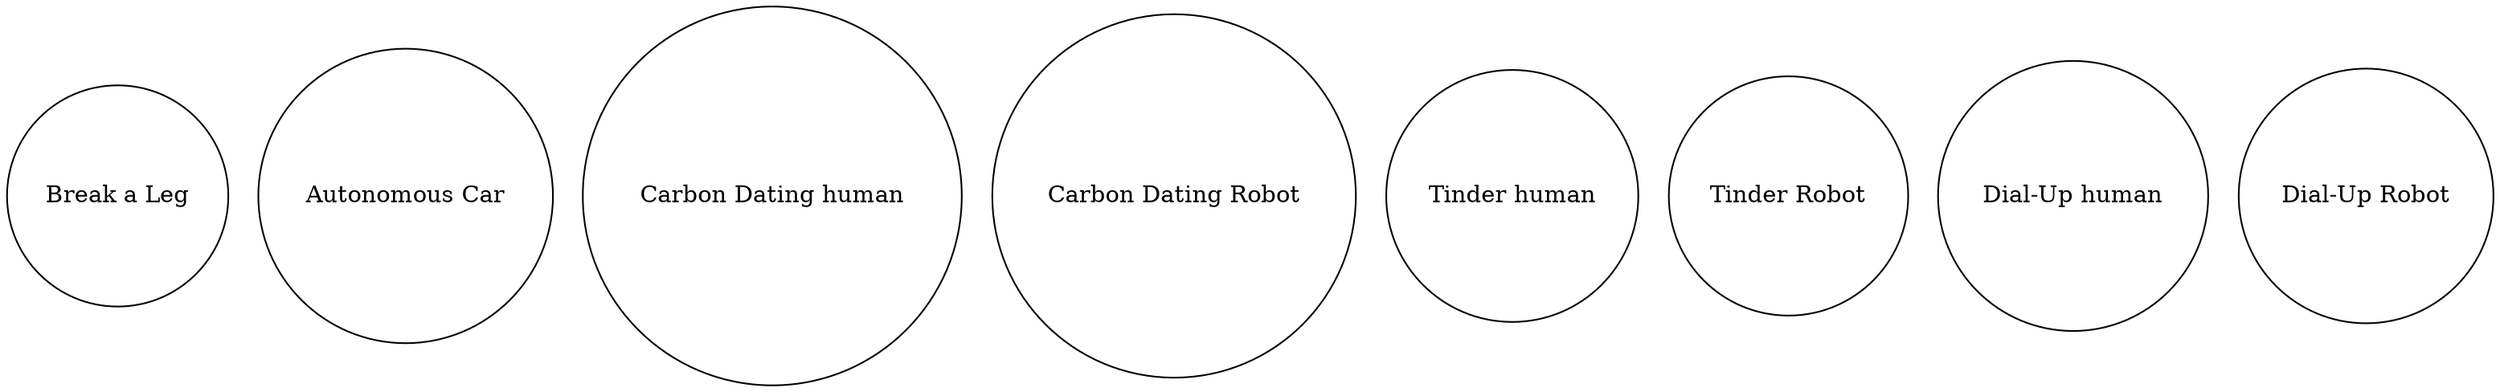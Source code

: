 digraph "Unconnected Jokes" {
	node [shape=circle]
	"Break a Leg
"
	"Autonomous Car
"
	"Carbon Dating human
"
	"Carbon Dating Robot
"
	"Tinder human
"
	"Tinder Robot
"
	"Dial-Up human
"
	"Dial-Up Robot
"
}
